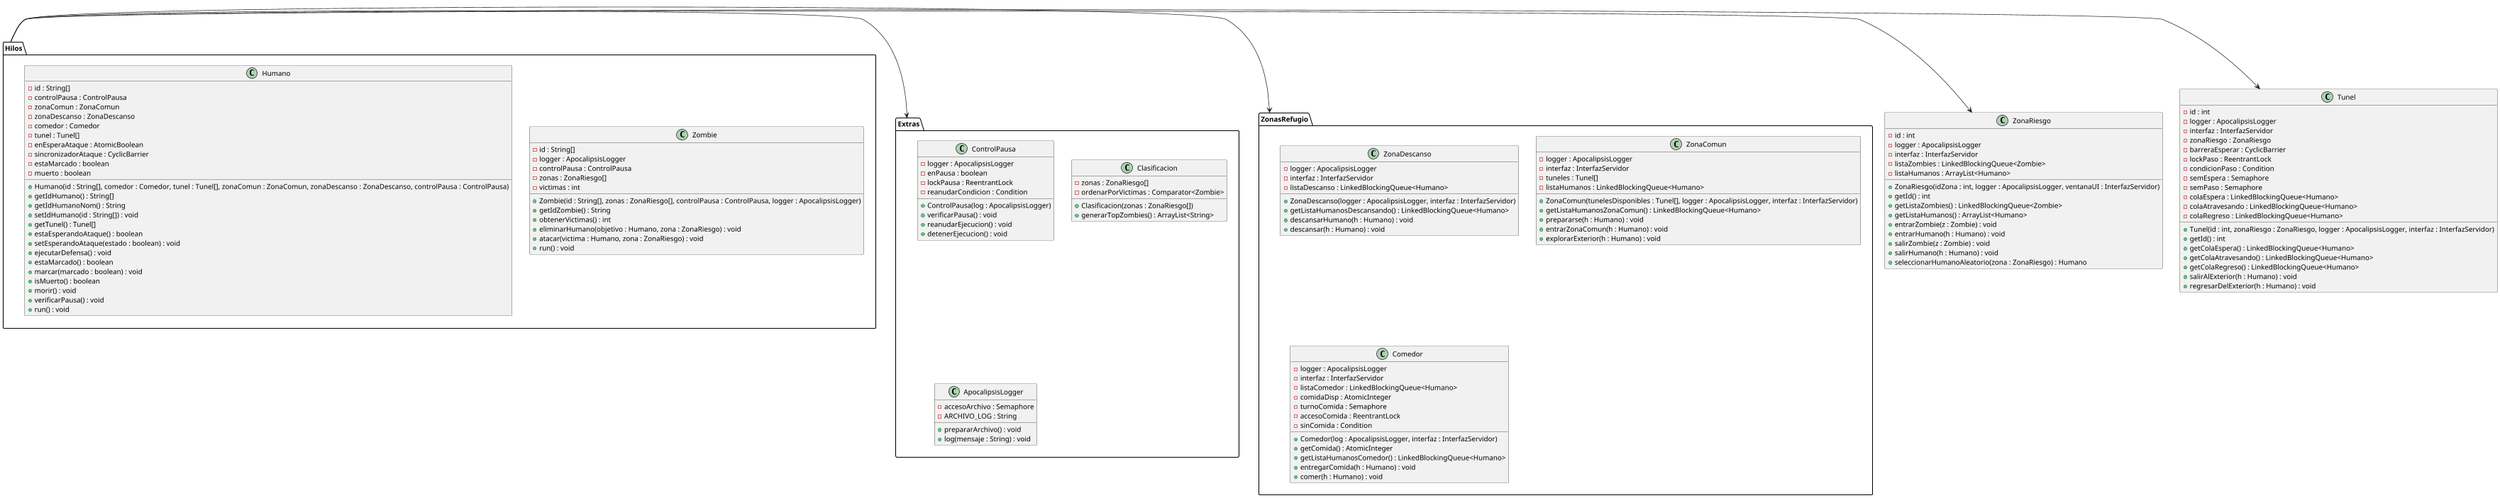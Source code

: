 @startuml
'https://plantuml.com/sequence-diagram
top to bottom direction
scale 0.7
skinparam ClassPadding 2
skinparam ClassMargin 2
skinparam HorizontalSpacing 10
skinparam VerticalSpacing 25
package Hilos {

class Zombie{
  - id : String[]
  - logger : ApocalipsisLogger
  - controlPausa : ControlPausa
  - zonas : ZonaRiesgo[]
  - victimas : int

  + Zombie(id : String[], zonas : ZonaRiesgo[], controlPausa : ControlPausa, logger : ApocalipsisLogger)
  + getIdZombie() : String
  + obtenerVictimas() : int
  + eliminarHumano(objetivo : Humano, zona : ZonaRiesgo) : void
  + atacar(victima : Humano, zona : ZonaRiesgo) : void
  + run() : void
}

class Humano{
  - id : String[]
  - controlPausa : ControlPausa
  - zonaComun : ZonaComun
  - zonaDescanso : ZonaDescanso
  - comedor : Comedor
  - tunel : Tunel[]
  - enEsperaAtaque : AtomicBoolean
  - sincronizadorAtaque : CyclicBarrier
  - estaMarcado : boolean
  - muerto : boolean

  + Humano(id : String[], comedor : Comedor, tunel : Tunel[], zonaComun : ZonaComun, zonaDescanso : ZonaDescanso, controlPausa : ControlPausa)
  + getIdHumano() : String[]
  + getIdHumanoNom() : String
  + setIdHumano(id : String[]) : void
  + getTunel() : Tunel[]
  + estaEsperandoAtaque() : boolean
  + setEsperandoAtaque(estado : boolean) : void
  + ejecutarDefensa() : void
  + estaMarcado() : boolean
  + marcar(marcado : boolean) : void
  + isMuerto() : boolean
  + morir() : void
  + verificarPausa() : void
  + run() : void
}
}

class ZonaRiesgo {
  - id : int
  - logger : ApocalipsisLogger
  - interfaz : InterfazServidor
  - listaZombies : LinkedBlockingQueue<Zombie>
  - listaHumanos : ArrayList<Humano>

  + ZonaRiesgo(idZona : int, logger : ApocalipsisLogger, ventanaUI : InterfazServidor)
  + getId() : int
  + getListaZombies() : LinkedBlockingQueue<Zombie>
  + getListaHumanos() : ArrayList<Humano>
  + entrarZombie(z : Zombie) : void
  + entrarHumano(h : Humano) : void
  + salirZombie(z : Zombie) : void
  + salirHumano(h : Humano) : void
  + seleccionarHumanoAleatorio(zona : ZonaRiesgo) : Humano
}

package ZonasRefugio{

class ZonaDescanso {
  - logger : ApocalipsisLogger
  - interfaz : InterfazServidor
  - listaDescanso : LinkedBlockingQueue<Humano>

  + ZonaDescanso(logger : ApocalipsisLogger, interfaz : InterfazServidor)
  + getListaHumanosDescansando() : LinkedBlockingQueue<Humano>
  + descansarHumano(h : Humano) : void
  + descansar(h : Humano) : void
}
class ZonaComun {
  - logger : ApocalipsisLogger
  - interfaz : InterfazServidor
  - tuneles : Tunel[]
  - listaHumanos : LinkedBlockingQueue<Humano>

  + ZonaComun(tunelesDisponibles : Tunel[], logger : ApocalipsisLogger, interfaz : InterfazServidor)
  + getListaHumanosZonaComun() : LinkedBlockingQueue<Humano>
  + prepararse(h : Humano) : void
  + entrarZonaComun(h : Humano) : void
  + explorarExterior(h : Humano) : void
}
class Comedor {
  - logger : ApocalipsisLogger
  - interfaz : InterfazServidor
  - listaComedor : LinkedBlockingQueue<Humano>
  - comidaDisp : AtomicInteger
  - turnoComida : Semaphore
  - accesoComida : ReentrantLock
  - sinComida : Condition

  + Comedor(log : ApocalipsisLogger, interfaz : InterfazServidor)
  + getComida() : AtomicInteger
  + getListaHumanosComedor() : LinkedBlockingQueue<Humano>
  + entregarComida(h : Humano) : void
  + comer(h : Humano) : void
}
}

package Extras {

class ControlPausa {
  - logger : ApocalipsisLogger
  - enPausa : boolean
  - lockPausa : ReentrantLock
  - reanudarCondicion : Condition

  + ControlPausa(log : ApocalipsisLogger)
  + verificarPausa() : void
  + reanudarEjecucion() : void
  + detenerEjecucion() : void
}

class Clasificacion {
  - zonas : ZonaRiesgo[]
  - ordenarPorVictimas : Comparator<Zombie>

  + Clasificacion(zonas : ZonaRiesgo[])
  + generarTopZombies() : ArrayList<String>
}

class ApocalipsisLogger {
  - accesoArchivo : Semaphore
  - ARCHIVO_LOG : String

  + prepararArchivo() : void
  + log(mensaje : String) : void
}

}

class Tunel {
  - id : int
  - logger : ApocalipsisLogger
  - interfaz : InterfazServidor
  - zonaRiesgo : ZonaRiesgo
  - barreraEsperar : CyclicBarrier
  - lockPaso : ReentrantLock
  - condicionPaso : Condition
  - semEspera : Semaphore
  - semPaso : Semaphore
  - colaEspera : LinkedBlockingQueue<Humano>
  - colaAtravesando : LinkedBlockingQueue<Humano>
  - colaRegreso : LinkedBlockingQueue<Humano>

  + Tunel(id : int, zonaRiesgo : ZonaRiesgo, logger : ApocalipsisLogger, interfaz : InterfazServidor)
  + getId() : int
  + getColaEspera() : LinkedBlockingQueue<Humano>
  + getColaAtravesando() : LinkedBlockingQueue<Humano>
  + getColaRegreso() : LinkedBlockingQueue<Humano>
  + salirAlExterior(h : Humano) : void
  + regresarDelExterior(h : Humano) : void
}

Hilos -> Extras
Hilos -> ZonasRefugio
Hilos -> ZonaRiesgo
Hilos -> Tunel

@enduml